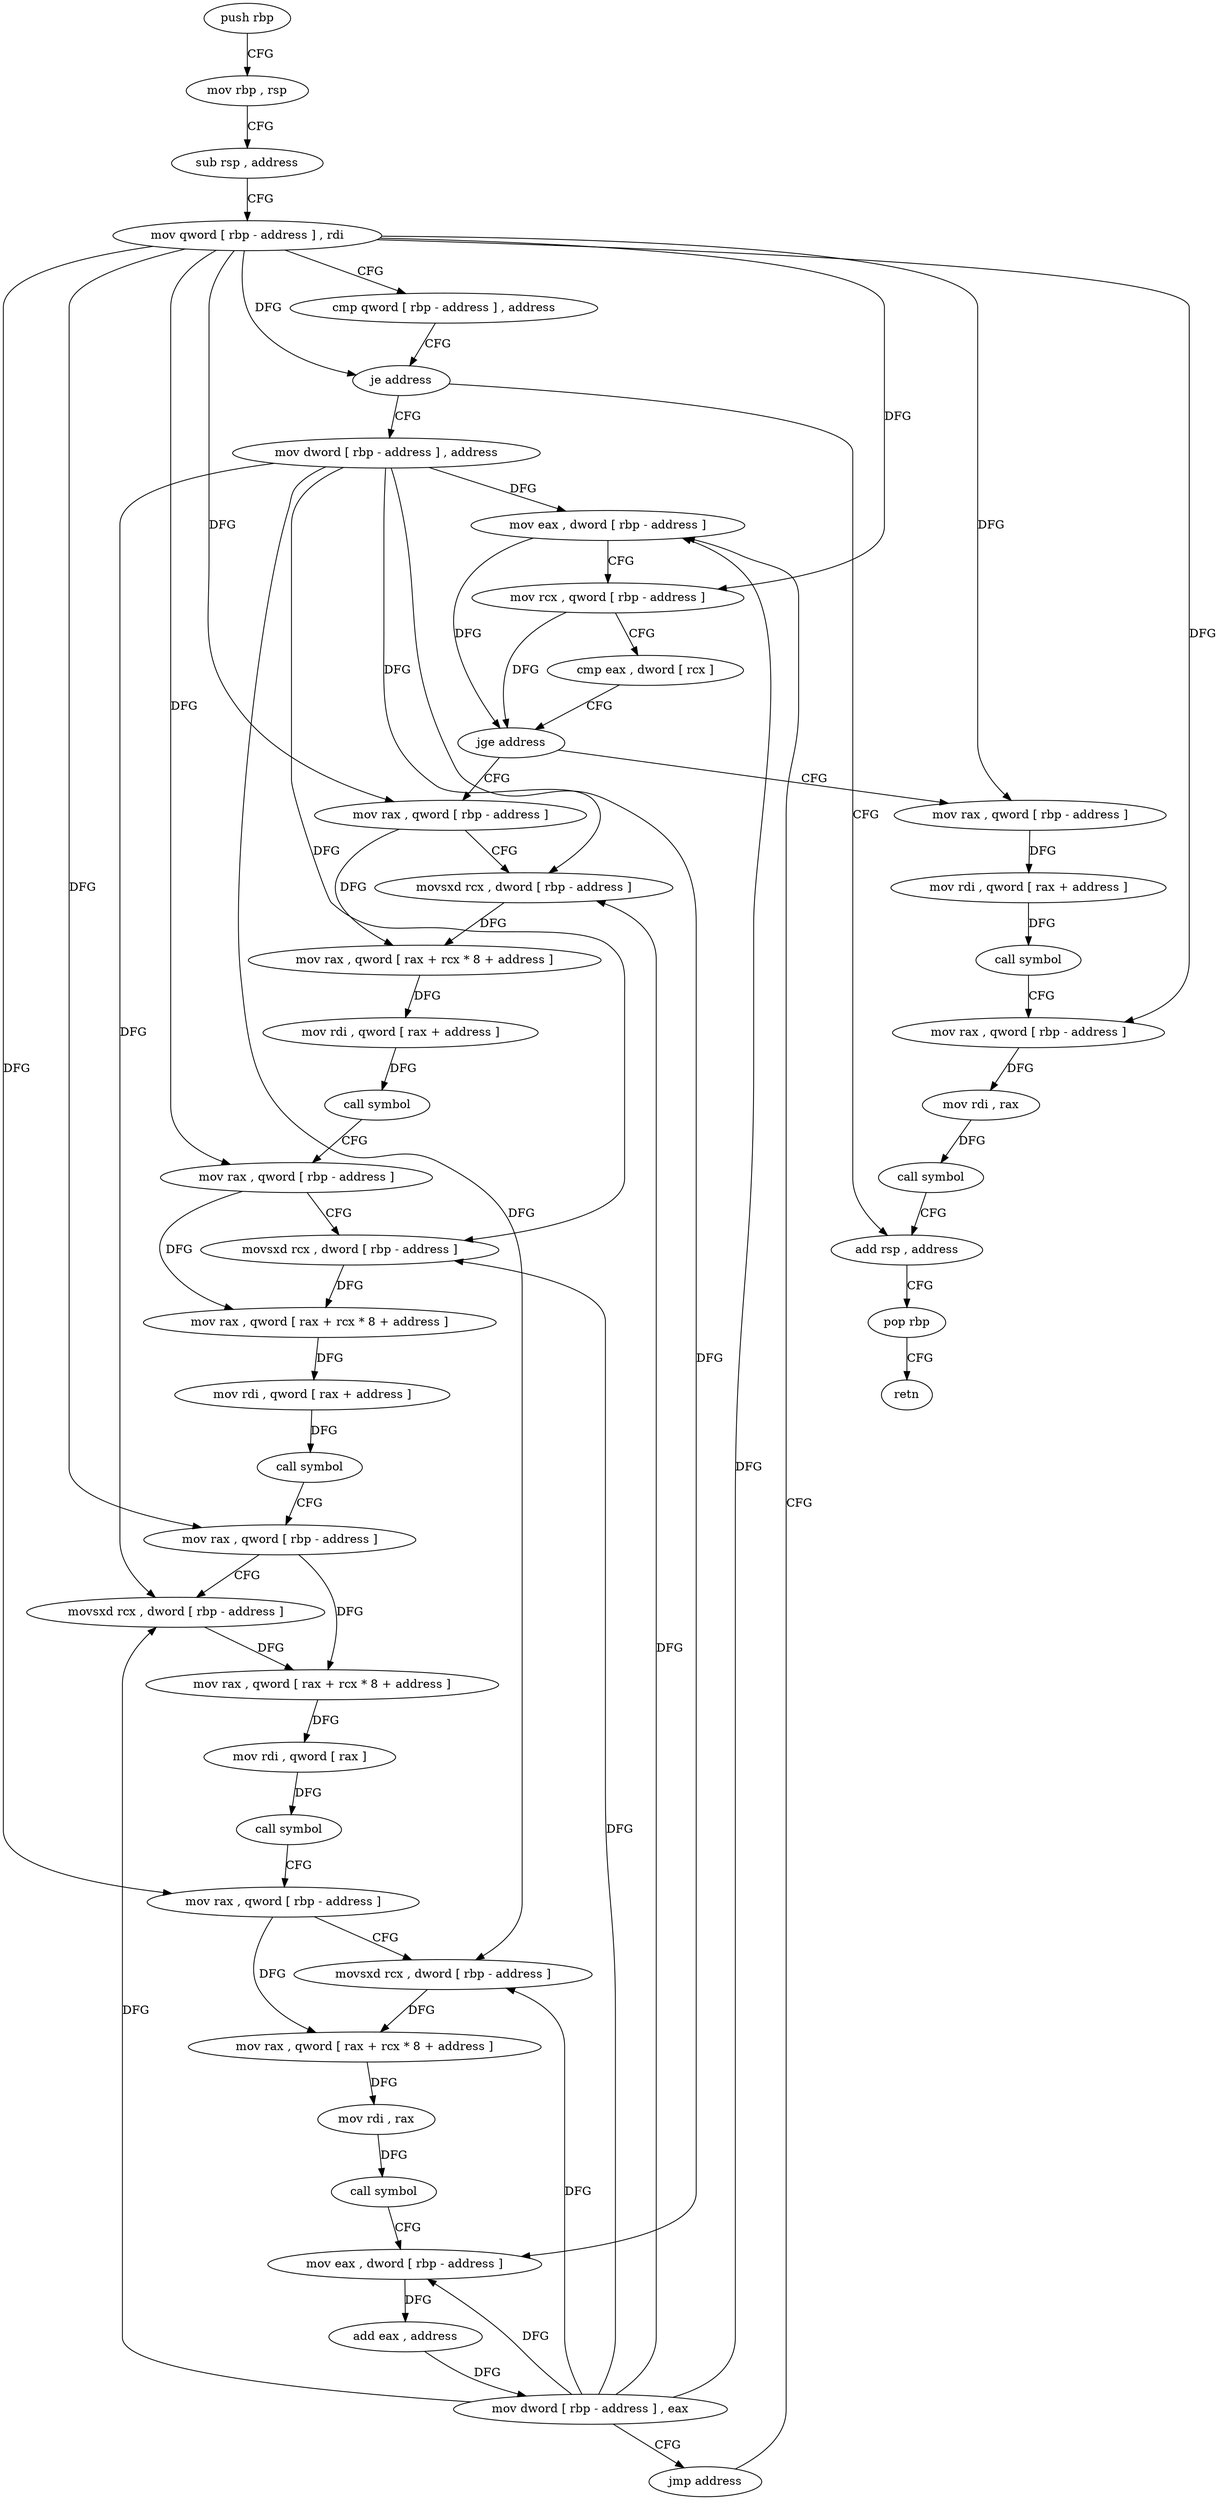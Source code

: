 digraph "func" {
"176000" [label = "push rbp" ]
"176001" [label = "mov rbp , rsp" ]
"176004" [label = "sub rsp , address" ]
"176008" [label = "mov qword [ rbp - address ] , rdi" ]
"176012" [label = "cmp qword [ rbp - address ] , address" ]
"176017" [label = "je address" ]
"176170" [label = "add rsp , address" ]
"176023" [label = "mov dword [ rbp - address ] , address" ]
"176174" [label = "pop rbp" ]
"176175" [label = "retn" ]
"176030" [label = "mov eax , dword [ rbp - address ]" ]
"176145" [label = "mov rax , qword [ rbp - address ]" ]
"176149" [label = "mov rdi , qword [ rax + address ]" ]
"176153" [label = "call symbol" ]
"176158" [label = "mov rax , qword [ rbp - address ]" ]
"176162" [label = "mov rdi , rax" ]
"176165" [label = "call symbol" ]
"176045" [label = "mov rax , qword [ rbp - address ]" ]
"176049" [label = "movsxd rcx , dword [ rbp - address ]" ]
"176053" [label = "mov rax , qword [ rax + rcx * 8 + address ]" ]
"176058" [label = "mov rdi , qword [ rax + address ]" ]
"176062" [label = "call symbol" ]
"176067" [label = "mov rax , qword [ rbp - address ]" ]
"176071" [label = "movsxd rcx , dword [ rbp - address ]" ]
"176075" [label = "mov rax , qword [ rax + rcx * 8 + address ]" ]
"176080" [label = "mov rdi , qword [ rax + address ]" ]
"176084" [label = "call symbol" ]
"176089" [label = "mov rax , qword [ rbp - address ]" ]
"176093" [label = "movsxd rcx , dword [ rbp - address ]" ]
"176097" [label = "mov rax , qword [ rax + rcx * 8 + address ]" ]
"176102" [label = "mov rdi , qword [ rax ]" ]
"176105" [label = "call symbol" ]
"176110" [label = "mov rax , qword [ rbp - address ]" ]
"176114" [label = "movsxd rcx , dword [ rbp - address ]" ]
"176118" [label = "mov rax , qword [ rax + rcx * 8 + address ]" ]
"176123" [label = "mov rdi , rax" ]
"176126" [label = "call symbol" ]
"176131" [label = "mov eax , dword [ rbp - address ]" ]
"176134" [label = "add eax , address" ]
"176137" [label = "mov dword [ rbp - address ] , eax" ]
"176140" [label = "jmp address" ]
"176033" [label = "mov rcx , qword [ rbp - address ]" ]
"176037" [label = "cmp eax , dword [ rcx ]" ]
"176039" [label = "jge address" ]
"176000" -> "176001" [ label = "CFG" ]
"176001" -> "176004" [ label = "CFG" ]
"176004" -> "176008" [ label = "CFG" ]
"176008" -> "176012" [ label = "CFG" ]
"176008" -> "176017" [ label = "DFG" ]
"176008" -> "176033" [ label = "DFG" ]
"176008" -> "176145" [ label = "DFG" ]
"176008" -> "176158" [ label = "DFG" ]
"176008" -> "176045" [ label = "DFG" ]
"176008" -> "176067" [ label = "DFG" ]
"176008" -> "176089" [ label = "DFG" ]
"176008" -> "176110" [ label = "DFG" ]
"176012" -> "176017" [ label = "CFG" ]
"176017" -> "176170" [ label = "CFG" ]
"176017" -> "176023" [ label = "CFG" ]
"176170" -> "176174" [ label = "CFG" ]
"176023" -> "176030" [ label = "DFG" ]
"176023" -> "176049" [ label = "DFG" ]
"176023" -> "176071" [ label = "DFG" ]
"176023" -> "176093" [ label = "DFG" ]
"176023" -> "176114" [ label = "DFG" ]
"176023" -> "176131" [ label = "DFG" ]
"176174" -> "176175" [ label = "CFG" ]
"176030" -> "176033" [ label = "CFG" ]
"176030" -> "176039" [ label = "DFG" ]
"176145" -> "176149" [ label = "DFG" ]
"176149" -> "176153" [ label = "DFG" ]
"176153" -> "176158" [ label = "CFG" ]
"176158" -> "176162" [ label = "DFG" ]
"176162" -> "176165" [ label = "DFG" ]
"176165" -> "176170" [ label = "CFG" ]
"176045" -> "176049" [ label = "CFG" ]
"176045" -> "176053" [ label = "DFG" ]
"176049" -> "176053" [ label = "DFG" ]
"176053" -> "176058" [ label = "DFG" ]
"176058" -> "176062" [ label = "DFG" ]
"176062" -> "176067" [ label = "CFG" ]
"176067" -> "176071" [ label = "CFG" ]
"176067" -> "176075" [ label = "DFG" ]
"176071" -> "176075" [ label = "DFG" ]
"176075" -> "176080" [ label = "DFG" ]
"176080" -> "176084" [ label = "DFG" ]
"176084" -> "176089" [ label = "CFG" ]
"176089" -> "176093" [ label = "CFG" ]
"176089" -> "176097" [ label = "DFG" ]
"176093" -> "176097" [ label = "DFG" ]
"176097" -> "176102" [ label = "DFG" ]
"176102" -> "176105" [ label = "DFG" ]
"176105" -> "176110" [ label = "CFG" ]
"176110" -> "176114" [ label = "CFG" ]
"176110" -> "176118" [ label = "DFG" ]
"176114" -> "176118" [ label = "DFG" ]
"176118" -> "176123" [ label = "DFG" ]
"176123" -> "176126" [ label = "DFG" ]
"176126" -> "176131" [ label = "CFG" ]
"176131" -> "176134" [ label = "DFG" ]
"176134" -> "176137" [ label = "DFG" ]
"176137" -> "176140" [ label = "CFG" ]
"176137" -> "176030" [ label = "DFG" ]
"176137" -> "176049" [ label = "DFG" ]
"176137" -> "176071" [ label = "DFG" ]
"176137" -> "176093" [ label = "DFG" ]
"176137" -> "176114" [ label = "DFG" ]
"176137" -> "176131" [ label = "DFG" ]
"176140" -> "176030" [ label = "CFG" ]
"176033" -> "176037" [ label = "CFG" ]
"176033" -> "176039" [ label = "DFG" ]
"176037" -> "176039" [ label = "CFG" ]
"176039" -> "176145" [ label = "CFG" ]
"176039" -> "176045" [ label = "CFG" ]
}
